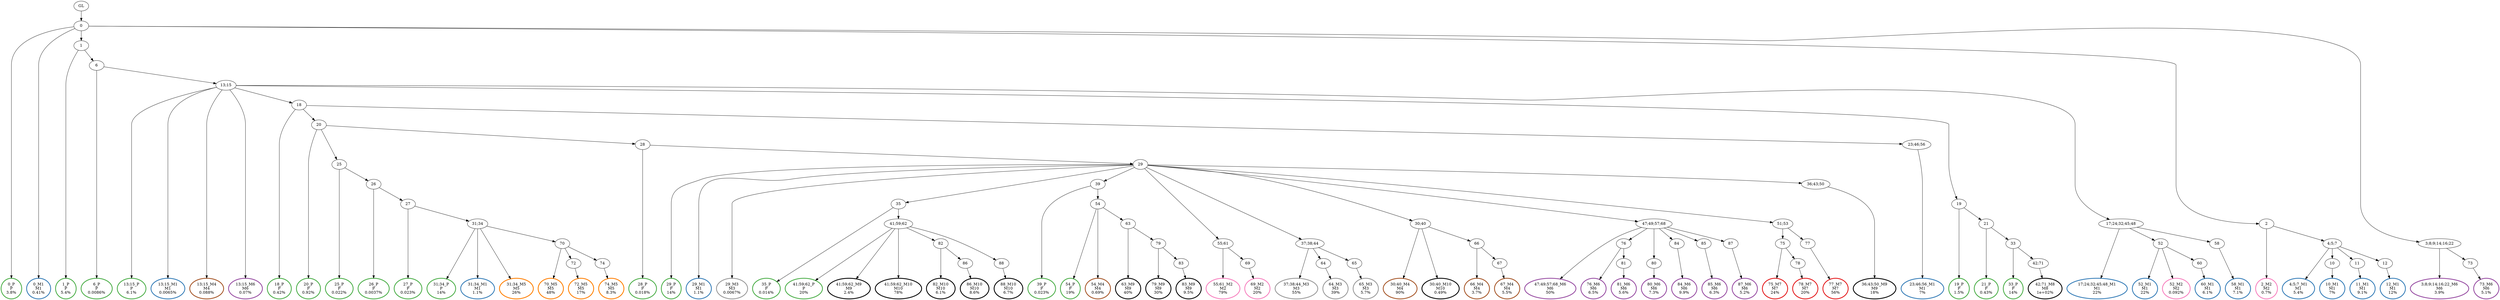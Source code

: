 digraph T {
	{
		rank=same
		132 [penwidth=3,colorscheme=set19,color=3,label="0_P\nP\n3.8%"]
		130 [penwidth=3,colorscheme=set19,color=3,label="1_P\nP\n5.4%"]
		128 [penwidth=3,colorscheme=set19,color=3,label="6_P\nP\n0.0086%"]
		126 [penwidth=3,colorscheme=set19,color=3,label="13;15_P\nP\n6.1%"]
		124 [penwidth=3,colorscheme=set19,color=3,label="18_P\nP\n0.42%"]
		122 [penwidth=3,colorscheme=set19,color=3,label="20_P\nP\n0.92%"]
		120 [penwidth=3,colorscheme=set19,color=3,label="25_P\nP\n0.022%"]
		118 [penwidth=3,colorscheme=set19,color=3,label="26_P\nP\n0.0037%"]
		116 [penwidth=3,colorscheme=set19,color=3,label="27_P\nP\n0.023%"]
		114 [penwidth=3,colorscheme=set19,color=3,label="31;34_P\nP\n14%"]
		112 [penwidth=3,colorscheme=set19,color=3,label="28_P\nP\n0.018%"]
		110 [penwidth=3,colorscheme=set19,color=3,label="29_P\nP\n14%"]
		108 [penwidth=3,colorscheme=set19,color=3,label="35_P\nP\n0.014%"]
		106 [penwidth=3,colorscheme=set19,color=3,label="41;59;62_P\nP\n20%"]
		104 [penwidth=3,colorscheme=set19,color=3,label="39_P\nP\n0.023%"]
		102 [penwidth=3,colorscheme=set19,color=3,label="54_P\nP\n19%"]
		100 [penwidth=3,colorscheme=set19,color=3,label="19_P\nP\n1.5%"]
		98 [penwidth=3,colorscheme=set19,color=3,label="21_P\nP\n0.43%"]
		96 [penwidth=3,colorscheme=set19,color=3,label="33_P\nP\n14%"]
		95 [penwidth=3,colorscheme=set19,color=2,label="0_M1\nM1\n0.41%"]
		94 [penwidth=3,colorscheme=set19,color=2,label="13;15_M1\nM1\n0.0065%"]
		92 [penwidth=3,colorscheme=set19,color=2,label="17;24;32;45;48_M1\nM1\n22%"]
		90 [penwidth=3,colorscheme=set19,color=2,label="52_M1\nM1\n22%"]
		88 [penwidth=3,colorscheme=set19,color=2,label="60_M1\nM1\n6.1%"]
		86 [penwidth=3,colorscheme=set19,color=2,label="58_M1\nM1\n7.1%"]
		85 [penwidth=3,colorscheme=set19,color=2,label="31;34_M1\nM1\n1.1%"]
		84 [penwidth=3,colorscheme=set19,color=2,label="29_M1\nM1\n1.1%"]
		82 [penwidth=3,colorscheme=set19,color=2,label="23;46;56_M1\nM1\n7%"]
		79 [penwidth=3,colorscheme=set19,color=2,label="4;5;7_M1\nM1\n5.4%"]
		77 [penwidth=3,colorscheme=set19,color=2,label="10_M1\nM1\n7%"]
		75 [penwidth=3,colorscheme=set19,color=2,label="11_M1\nM1\n9.1%"]
		73 [penwidth=3,colorscheme=set19,color=2,label="12_M1\nM1\n12%"]
		72 [penwidth=3,colorscheme=set19,color=8,label="52_M2\nM2\n0.092%"]
		70 [penwidth=3,colorscheme=set19,color=8,label="55;61_M2\nM2\n79%"]
		68 [penwidth=3,colorscheme=set19,color=8,label="69_M2\nM2\n20%"]
		67 [penwidth=3,colorscheme=set19,color=8,label="2_M2\nM2\n0.7%"]
		66 [penwidth=3,colorscheme=set19,color=9,label="29_M3\nM3\n0.0067%"]
		64 [penwidth=3,colorscheme=set19,color=9,label="37;38;44_M3\nM3\n55%"]
		62 [penwidth=3,colorscheme=set19,color=9,label="64_M3\nM3\n39%"]
		60 [penwidth=3,colorscheme=set19,color=9,label="65_M3\nM3\n5.7%"]
		59 [penwidth=3,colorscheme=set19,color=7,label="13;15_M4\nM4\n0.088%"]
		57 [penwidth=3,colorscheme=set19,color=7,label="30;40_M4\nM4\n90%"]
		55 [penwidth=3,colorscheme=set19,color=7,label="66_M4\nM4\n3.7%"]
		53 [penwidth=3,colorscheme=set19,color=7,label="67_M4\nM4\n5.5%"]
		52 [penwidth=3,colorscheme=set19,color=7,label="54_M4\nM4\n0.69%"]
		51 [penwidth=3,colorscheme=set19,color=5,label="31;34_M5\nM5\n26%"]
		49 [penwidth=3,colorscheme=set19,color=5,label="70_M5\nM5\n48%"]
		47 [penwidth=3,colorscheme=set19,color=5,label="72_M5\nM5\n17%"]
		45 [penwidth=3,colorscheme=set19,color=5,label="74_M5\nM5\n8.3%"]
		44 [penwidth=3,colorscheme=set19,color=4,label="13;15_M6\nM6\n0.07%"]
		42 [penwidth=3,colorscheme=set19,color=4,label="47;49;57;68_M6\nM6\n50%"]
		40 [penwidth=3,colorscheme=set19,color=4,label="76_M6\nM6\n6.5%"]
		38 [penwidth=3,colorscheme=set19,color=4,label="81_M6\nM6\n5.6%"]
		36 [penwidth=3,colorscheme=set19,color=4,label="80_M6\nM6\n7.3%"]
		34 [penwidth=3,colorscheme=set19,color=4,label="84_M6\nM6\n9.9%"]
		32 [penwidth=3,colorscheme=set19,color=4,label="85_M6\nM6\n6.3%"]
		30 [penwidth=3,colorscheme=set19,color=4,label="87_M6\nM6\n5.2%"]
		28 [penwidth=3,colorscheme=set19,color=4,label="3;8;9;14;16;22_M6\nM6\n3.9%"]
		26 [penwidth=3,colorscheme=set19,color=4,label="73_M6\nM6\n5.1%"]
		23 [penwidth=3,colorscheme=set19,color=1,label="75_M7\nM7\n24%"]
		21 [penwidth=3,colorscheme=set19,color=1,label="78_M7\nM7\n20%"]
		19 [penwidth=3,colorscheme=set19,color=1,label="77_M7\nM7\n56%"]
		17 [penwidth=3,colorscheme=set19,color=10,label="42;71_M8\nM8\n1e+02%"]
		16 [penwidth=3,colorscheme=set19,color=0,label="41;59;62_M9\nM9\n2.4%"]
		14 [penwidth=3,colorscheme=set19,color=0,label="36;43;50_M9\nM9\n18%"]
		12 [penwidth=3,colorscheme=set19,color=0,label="63_M9\nM9\n40%"]
		10 [penwidth=3,colorscheme=set19,color=0,label="79_M9\nM9\n30%"]
		8 [penwidth=3,colorscheme=set19,color=0,label="83_M9\nM9\n9.5%"]
		7 [penwidth=3,colorscheme=set19,color=0,label="30;40_M10\nM10\n0.49%"]
		6 [penwidth=3,colorscheme=set19,color=0,label="41;59;62_M10\nM10\n78%"]
		4 [penwidth=3,colorscheme=set19,color=0,label="82_M10\nM10\n6.1%"]
		2 [penwidth=3,colorscheme=set19,color=0,label="86_M10\nM10\n8.6%"]
		0 [penwidth=3,colorscheme=set19,color=0,label="88_M10\nM10\n6.7%"]
	}
	134 [label="GL"]
	133 [label="0"]
	131 [label="1"]
	129 [label="6"]
	127 [label="13;15"]
	125 [label="18"]
	123 [label="20"]
	121 [label="25"]
	119 [label="26"]
	117 [label="27"]
	115 [label="31;34"]
	113 [label="28"]
	111 [label="29"]
	109 [label="35"]
	107 [label="41;59;62"]
	105 [label="39"]
	103 [label="54"]
	101 [label="19"]
	99 [label="21"]
	97 [label="33"]
	93 [label="17;24;32;45;48"]
	91 [label="52"]
	89 [label="60"]
	87 [label="58"]
	83 [label="23;46;56"]
	81 [label="2"]
	80 [label="4;5;7"]
	78 [label="10"]
	76 [label="11"]
	74 [label="12"]
	71 [label="55;61"]
	69 [label="69"]
	65 [label="37;38;44"]
	63 [label="64"]
	61 [label="65"]
	58 [label="30;40"]
	56 [label="66"]
	54 [label="67"]
	50 [label="70"]
	48 [label="72"]
	46 [label="74"]
	43 [label="47;49;57;68"]
	41 [label="76"]
	39 [label="81"]
	37 [label="80"]
	35 [label="84"]
	33 [label="85"]
	31 [label="87"]
	29 [label="3;8;9;14;16;22"]
	27 [label="73"]
	25 [label="51;53"]
	24 [label="75"]
	22 [label="78"]
	20 [label="77"]
	18 [label="42;71"]
	15 [label="36;43;50"]
	13 [label="63"]
	11 [label="79"]
	9 [label="83"]
	5 [label="82"]
	3 [label="86"]
	1 [label="88"]
	134 -> 133
	133 -> 132
	133 -> 131
	133 -> 95
	133 -> 81
	133 -> 29
	131 -> 130
	131 -> 129
	129 -> 128
	129 -> 127
	127 -> 126
	127 -> 125
	127 -> 101
	127 -> 94
	127 -> 93
	127 -> 59
	127 -> 44
	125 -> 124
	125 -> 123
	125 -> 83
	123 -> 122
	123 -> 121
	123 -> 113
	121 -> 120
	121 -> 119
	119 -> 118
	119 -> 117
	117 -> 116
	117 -> 115
	115 -> 114
	115 -> 85
	115 -> 51
	115 -> 50
	113 -> 112
	113 -> 111
	111 -> 110
	111 -> 109
	111 -> 105
	111 -> 84
	111 -> 71
	111 -> 66
	111 -> 65
	111 -> 58
	111 -> 43
	111 -> 25
	111 -> 15
	109 -> 108
	109 -> 107
	107 -> 106
	107 -> 16
	107 -> 6
	107 -> 5
	107 -> 1
	105 -> 104
	105 -> 103
	103 -> 102
	103 -> 52
	103 -> 13
	101 -> 100
	101 -> 99
	99 -> 98
	99 -> 97
	97 -> 96
	97 -> 18
	93 -> 92
	93 -> 91
	93 -> 87
	91 -> 90
	91 -> 89
	91 -> 72
	89 -> 88
	87 -> 86
	83 -> 82
	81 -> 80
	81 -> 67
	80 -> 79
	80 -> 78
	80 -> 76
	80 -> 74
	78 -> 77
	76 -> 75
	74 -> 73
	71 -> 70
	71 -> 69
	69 -> 68
	65 -> 64
	65 -> 63
	65 -> 61
	63 -> 62
	61 -> 60
	58 -> 57
	58 -> 56
	58 -> 7
	56 -> 55
	56 -> 54
	54 -> 53
	50 -> 49
	50 -> 48
	50 -> 46
	48 -> 47
	46 -> 45
	43 -> 42
	43 -> 41
	43 -> 37
	43 -> 35
	43 -> 33
	43 -> 31
	41 -> 40
	41 -> 39
	39 -> 38
	37 -> 36
	35 -> 34
	33 -> 32
	31 -> 30
	29 -> 28
	29 -> 27
	27 -> 26
	25 -> 24
	25 -> 20
	24 -> 23
	24 -> 22
	22 -> 21
	20 -> 19
	18 -> 17
	15 -> 14
	13 -> 12
	13 -> 11
	11 -> 10
	11 -> 9
	9 -> 8
	5 -> 4
	5 -> 3
	3 -> 2
	1 -> 0
}
